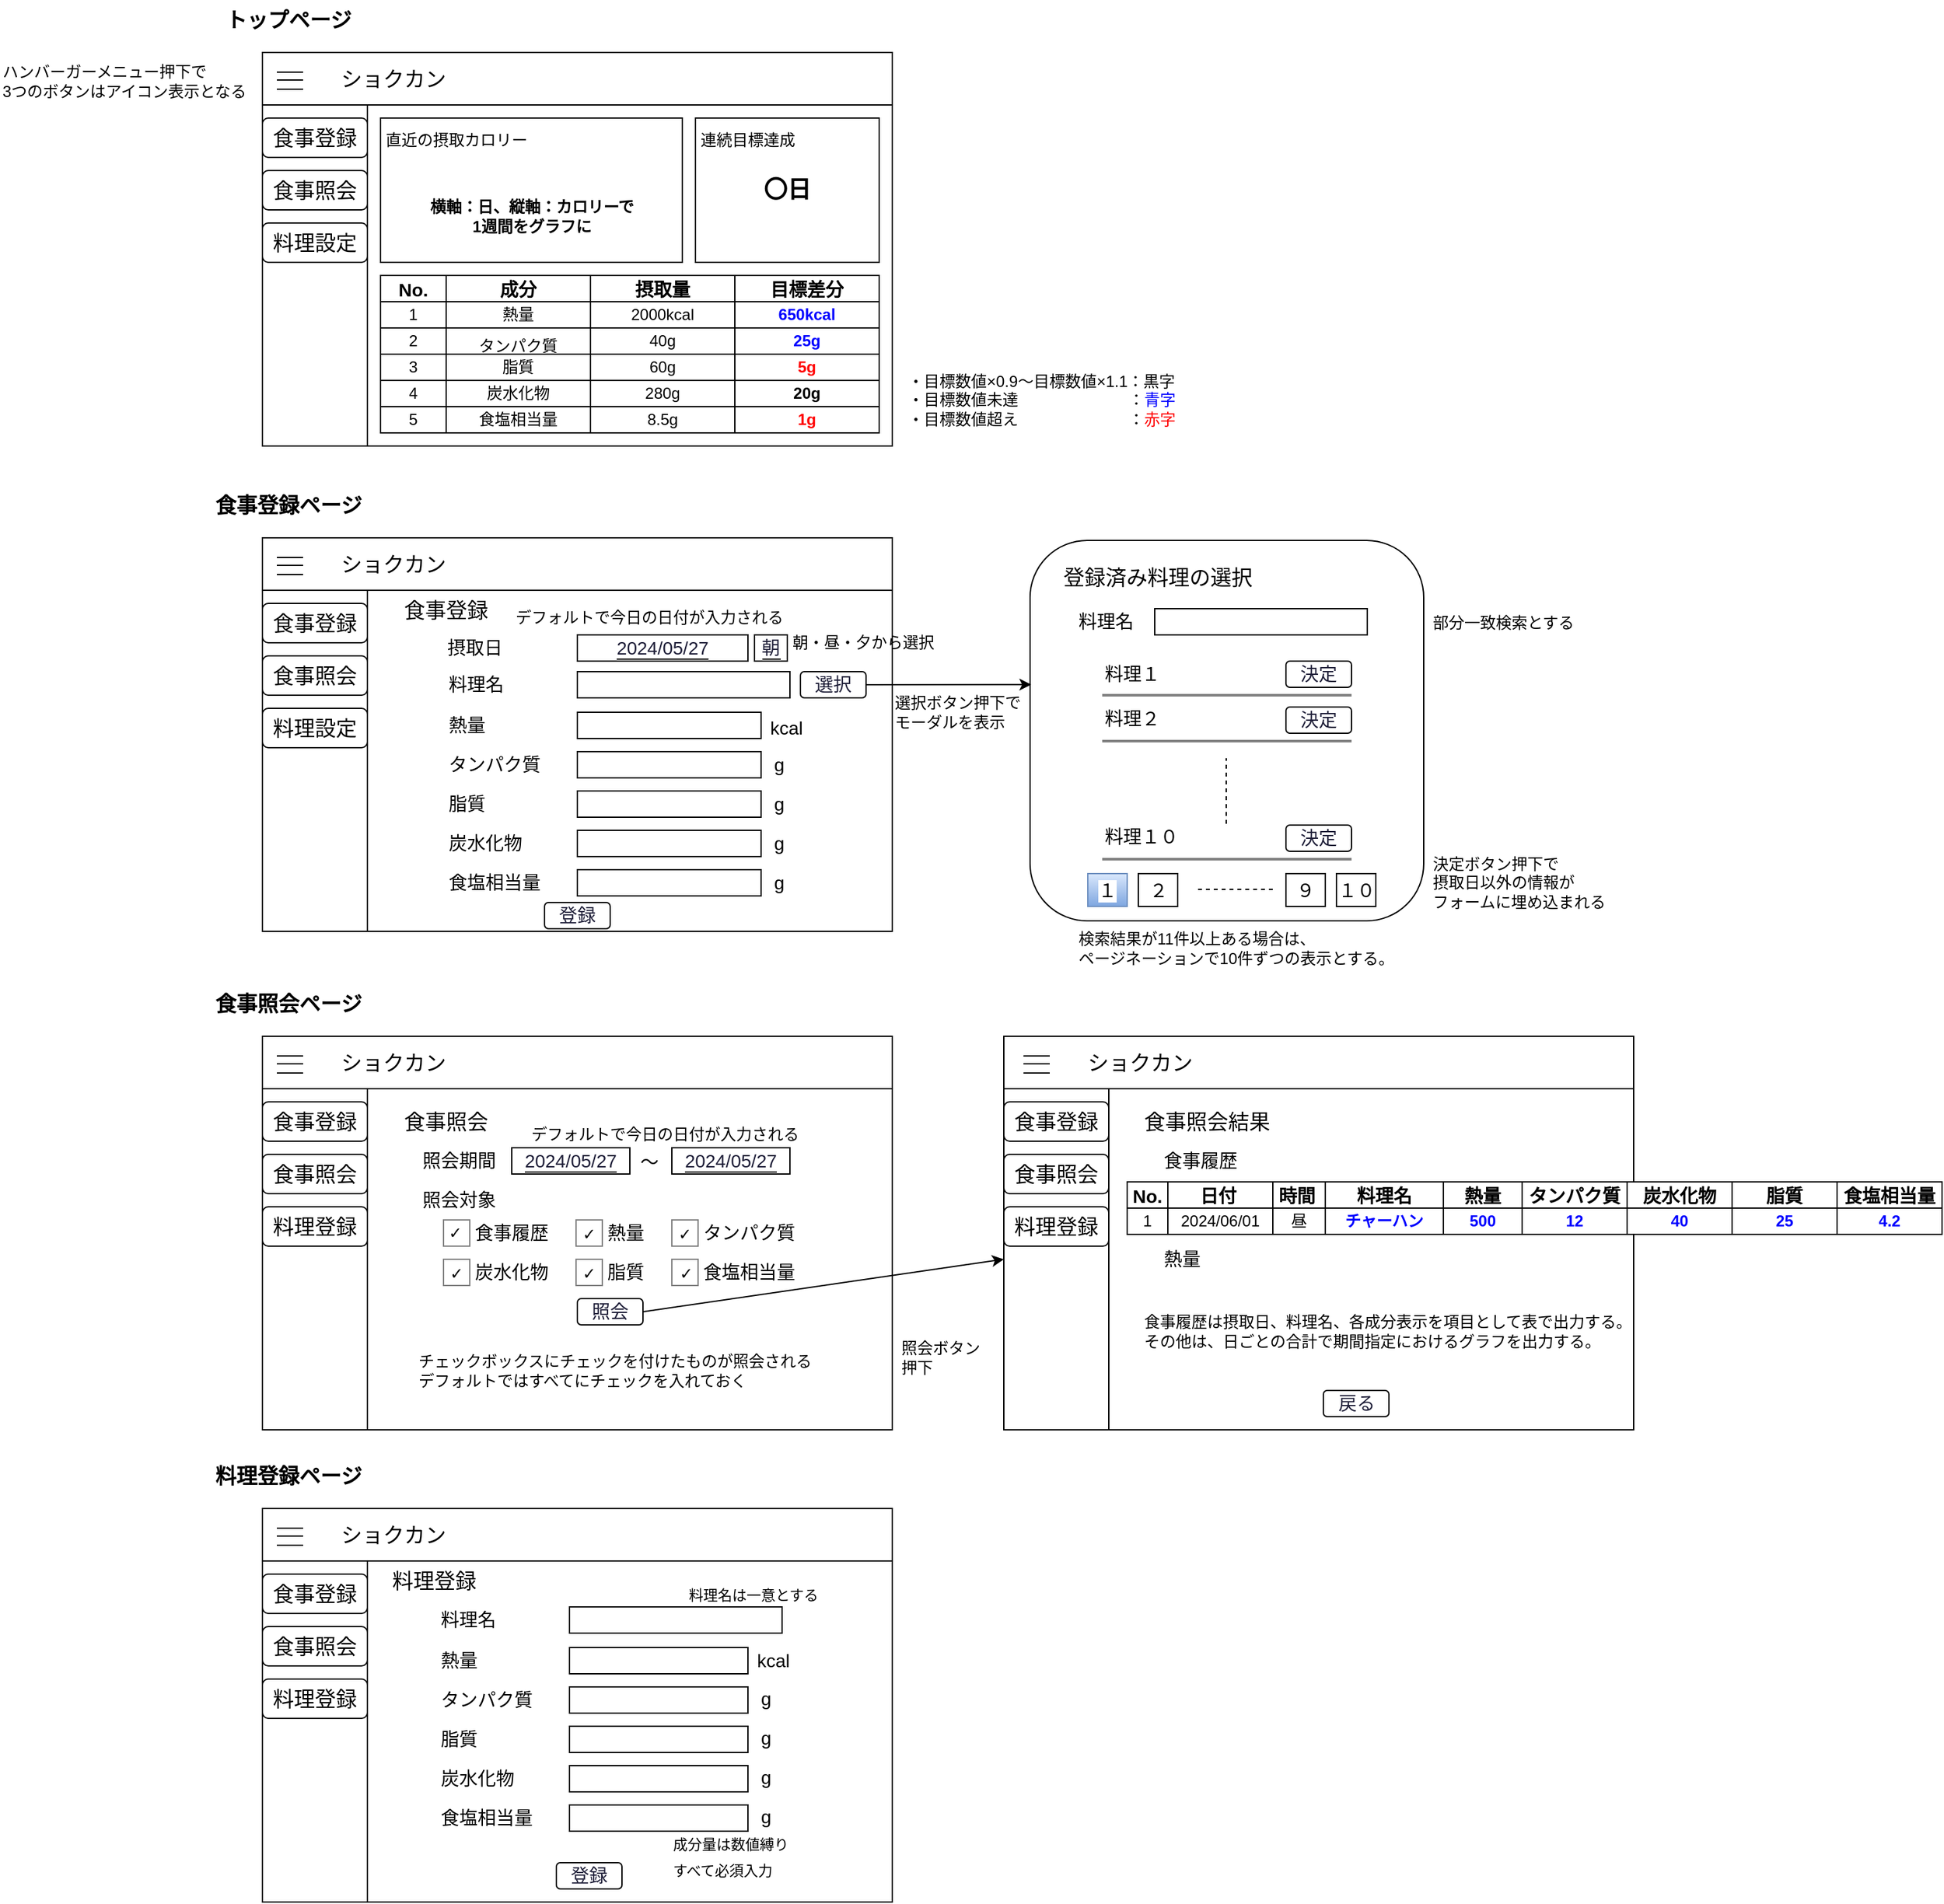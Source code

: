 <mxfile>
    <diagram id="j_3ZSxKP5diQxHW2TGSz" name="Page-1">
        <mxGraphModel dx="2450" dy="798" grid="1" gridSize="10" guides="1" tooltips="1" connect="1" arrows="1" fold="1" page="1" pageScale="1" pageWidth="850" pageHeight="1100" math="0" shadow="0">
            <root>
                <mxCell id="0"/>
                <mxCell id="1" parent="0"/>
                <mxCell id="256" value="" style="rounded=0;whiteSpace=wrap;html=1;fontSize=16;" vertex="1" parent="1">
                    <mxGeometry x="625" y="850" width="80" height="260" as="geometry"/>
                </mxCell>
                <mxCell id="255" value="" style="rounded=0;whiteSpace=wrap;html=1;" vertex="1" parent="1">
                    <mxGeometry x="625" y="810" width="480" height="300" as="geometry"/>
                </mxCell>
                <mxCell id="102" value="" style="rounded=0;whiteSpace=wrap;html=1;" parent="1" vertex="1">
                    <mxGeometry x="60" y="430" width="480" height="300" as="geometry"/>
                </mxCell>
                <mxCell id="2" value="" style="rounded=0;whiteSpace=wrap;html=1;" parent="1" vertex="1">
                    <mxGeometry x="60" y="60" width="480" height="300" as="geometry"/>
                </mxCell>
                <mxCell id="3" value="トップページ" style="text;html=1;strokeColor=none;fillColor=none;align=center;verticalAlign=middle;whiteSpace=wrap;rounded=0;fontStyle=1;fontSize=16;" parent="1" vertex="1">
                    <mxGeometry x="20" y="20" width="120" height="30" as="geometry"/>
                </mxCell>
                <mxCell id="4" value="" style="rounded=0;whiteSpace=wrap;html=1;fontSize=16;" parent="1" vertex="1">
                    <mxGeometry x="60" y="60" width="480" height="40" as="geometry"/>
                </mxCell>
                <mxCell id="5" value="ショクカン" style="text;html=1;strokeColor=none;fillColor=none;align=center;verticalAlign=middle;whiteSpace=wrap;rounded=0;fontStyle=0;fontSize=16;" parent="1" vertex="1">
                    <mxGeometry x="100" y="65" width="120" height="30" as="geometry"/>
                </mxCell>
                <mxCell id="12" value="" style="group" parent="1" vertex="1" connectable="0">
                    <mxGeometry x="71" y="75" width="20" height="13" as="geometry"/>
                </mxCell>
                <mxCell id="6" value="" style="endArrow=none;html=1;fontSize=16;" parent="12" edge="1">
                    <mxGeometry width="50" height="50" relative="1" as="geometry">
                        <mxPoint x="20" as="sourcePoint"/>
                        <mxPoint as="targetPoint"/>
                    </mxGeometry>
                </mxCell>
                <mxCell id="10" value="" style="endArrow=none;html=1;fontSize=16;" parent="12" edge="1">
                    <mxGeometry width="50" height="50" relative="1" as="geometry">
                        <mxPoint x="20" y="6" as="sourcePoint"/>
                        <mxPoint y="6" as="targetPoint"/>
                    </mxGeometry>
                </mxCell>
                <mxCell id="11" value="" style="endArrow=none;html=1;fontSize=16;" parent="12" edge="1">
                    <mxGeometry width="50" height="50" relative="1" as="geometry">
                        <mxPoint x="20" y="13" as="sourcePoint"/>
                        <mxPoint y="13" as="targetPoint"/>
                    </mxGeometry>
                </mxCell>
                <mxCell id="13" value="" style="rounded=0;whiteSpace=wrap;html=1;fontSize=16;" parent="1" vertex="1">
                    <mxGeometry x="60" y="100" width="80" height="260" as="geometry"/>
                </mxCell>
                <mxCell id="15" value="食事登録" style="rounded=1;whiteSpace=wrap;html=1;fontSize=16;" parent="1" vertex="1">
                    <mxGeometry x="60" y="110" width="80" height="30" as="geometry"/>
                </mxCell>
                <mxCell id="16" value="食事照会" style="rounded=1;whiteSpace=wrap;html=1;fontSize=16;" parent="1" vertex="1">
                    <mxGeometry x="60" y="150" width="80" height="30" as="geometry"/>
                </mxCell>
                <mxCell id="17" value="料理設定" style="rounded=1;whiteSpace=wrap;html=1;fontSize=16;" parent="1" vertex="1">
                    <mxGeometry x="60" y="190" width="80" height="30" as="geometry"/>
                </mxCell>
                <mxCell id="18" value="" style="rounded=0;whiteSpace=wrap;html=1;fontSize=16;" parent="1" vertex="1">
                    <mxGeometry x="150" y="110" width="230" height="110" as="geometry"/>
                </mxCell>
                <mxCell id="20" value="" style="shape=table;html=1;whiteSpace=wrap;startSize=0;container=1;collapsible=0;childLayout=tableLayout;fontSize=16;" parent="1" vertex="1">
                    <mxGeometry x="150" y="230" width="380" height="120" as="geometry"/>
                </mxCell>
                <mxCell id="21" value="" style="shape=tableRow;horizontal=0;startSize=0;swimlaneHead=0;swimlaneBody=0;top=0;left=0;bottom=0;right=0;collapsible=0;dropTarget=0;fillColor=none;points=[[0,0.5],[1,0.5]];portConstraint=eastwest;fontSize=16;fontStyle=1" parent="20" vertex="1">
                    <mxGeometry width="380" height="20" as="geometry"/>
                </mxCell>
                <mxCell id="22" value="&lt;span style=&quot;font-size: 14px;&quot;&gt;No.&lt;/span&gt;" style="shape=partialRectangle;html=1;whiteSpace=wrap;connectable=0;fillColor=none;top=0;left=0;bottom=0;right=0;overflow=hidden;fontSize=14;fontStyle=1" parent="21" vertex="1">
                    <mxGeometry width="50" height="20" as="geometry">
                        <mxRectangle width="50" height="20" as="alternateBounds"/>
                    </mxGeometry>
                </mxCell>
                <mxCell id="23" value="成分" style="shape=partialRectangle;html=1;whiteSpace=wrap;connectable=0;fillColor=none;top=0;left=0;bottom=0;right=0;overflow=hidden;fontSize=14;fontStyle=1" parent="21" vertex="1">
                    <mxGeometry x="50" width="110" height="20" as="geometry">
                        <mxRectangle width="110" height="20" as="alternateBounds"/>
                    </mxGeometry>
                </mxCell>
                <mxCell id="24" value="摂取量" style="shape=partialRectangle;html=1;whiteSpace=wrap;connectable=0;fillColor=none;top=0;left=0;bottom=0;right=0;overflow=hidden;fontSize=14;fontStyle=1" parent="21" vertex="1">
                    <mxGeometry x="160" width="110" height="20" as="geometry">
                        <mxRectangle width="110" height="20" as="alternateBounds"/>
                    </mxGeometry>
                </mxCell>
                <mxCell id="33" value="目標差分" style="shape=partialRectangle;html=1;whiteSpace=wrap;connectable=0;fillColor=none;top=0;left=0;bottom=0;right=0;overflow=hidden;fontSize=14;fontStyle=1" parent="21" vertex="1">
                    <mxGeometry x="270" width="110" height="20" as="geometry">
                        <mxRectangle width="110" height="20" as="alternateBounds"/>
                    </mxGeometry>
                </mxCell>
                <mxCell id="25" value="" style="shape=tableRow;horizontal=0;startSize=0;swimlaneHead=0;swimlaneBody=0;top=0;left=0;bottom=0;right=0;collapsible=0;dropTarget=0;fillColor=none;points=[[0,0.5],[1,0.5]];portConstraint=eastwest;fontSize=16;" parent="20" vertex="1">
                    <mxGeometry y="20" width="380" height="20" as="geometry"/>
                </mxCell>
                <mxCell id="26" value="1" style="shape=partialRectangle;html=1;whiteSpace=wrap;connectable=0;fillColor=none;top=0;left=0;bottom=0;right=0;overflow=hidden;fontSize=12;" parent="25" vertex="1">
                    <mxGeometry width="50" height="20" as="geometry">
                        <mxRectangle width="50" height="20" as="alternateBounds"/>
                    </mxGeometry>
                </mxCell>
                <mxCell id="27" value="熱量" style="shape=partialRectangle;html=1;whiteSpace=wrap;connectable=0;fillColor=none;top=0;left=0;bottom=0;right=0;overflow=hidden;fontSize=12;" parent="25" vertex="1">
                    <mxGeometry x="50" width="110" height="20" as="geometry">
                        <mxRectangle width="110" height="20" as="alternateBounds"/>
                    </mxGeometry>
                </mxCell>
                <mxCell id="28" value="2000kcal" style="shape=partialRectangle;html=1;whiteSpace=wrap;connectable=0;fillColor=none;top=0;left=0;bottom=0;right=0;overflow=hidden;fontSize=12;" parent="25" vertex="1">
                    <mxGeometry x="160" width="110" height="20" as="geometry">
                        <mxRectangle width="110" height="20" as="alternateBounds"/>
                    </mxGeometry>
                </mxCell>
                <mxCell id="34" value="650kcal" style="shape=partialRectangle;html=1;whiteSpace=wrap;connectable=0;fillColor=none;top=0;left=0;bottom=0;right=0;overflow=hidden;fontSize=12;fontColor=#0000FF;fontStyle=1" parent="25" vertex="1">
                    <mxGeometry x="270" width="110" height="20" as="geometry">
                        <mxRectangle width="110" height="20" as="alternateBounds"/>
                    </mxGeometry>
                </mxCell>
                <mxCell id="29" value="" style="shape=tableRow;horizontal=0;startSize=0;swimlaneHead=0;swimlaneBody=0;top=0;left=0;bottom=0;right=0;collapsible=0;dropTarget=0;fillColor=none;points=[[0,0.5],[1,0.5]];portConstraint=eastwest;fontSize=16;" parent="20" vertex="1">
                    <mxGeometry y="40" width="380" height="20" as="geometry"/>
                </mxCell>
                <mxCell id="30" value="2" style="shape=partialRectangle;html=1;whiteSpace=wrap;connectable=0;fillColor=none;top=0;left=0;bottom=0;right=0;overflow=hidden;fontSize=12;" parent="29" vertex="1">
                    <mxGeometry width="50" height="20" as="geometry">
                        <mxRectangle width="50" height="20" as="alternateBounds"/>
                    </mxGeometry>
                </mxCell>
                <mxCell id="31" value="&lt;font style=&quot;font-size: 12px;&quot;&gt;タンパク質&lt;/font&gt;" style="shape=partialRectangle;html=1;whiteSpace=wrap;connectable=0;fillColor=none;top=0;left=0;bottom=0;right=0;overflow=hidden;fontSize=16;" parent="29" vertex="1">
                    <mxGeometry x="50" width="110" height="20" as="geometry">
                        <mxRectangle width="110" height="20" as="alternateBounds"/>
                    </mxGeometry>
                </mxCell>
                <mxCell id="32" value="40g" style="shape=partialRectangle;html=1;whiteSpace=wrap;connectable=0;fillColor=none;top=0;left=0;bottom=0;right=0;overflow=hidden;pointerEvents=1;fontSize=12;" parent="29" vertex="1">
                    <mxGeometry x="160" width="110" height="20" as="geometry">
                        <mxRectangle width="110" height="20" as="alternateBounds"/>
                    </mxGeometry>
                </mxCell>
                <mxCell id="35" value="25g" style="shape=partialRectangle;html=1;whiteSpace=wrap;connectable=0;fillColor=none;top=0;left=0;bottom=0;right=0;overflow=hidden;pointerEvents=1;fontSize=12;fontColor=#0000FF;fontStyle=1" parent="29" vertex="1">
                    <mxGeometry x="270" width="110" height="20" as="geometry">
                        <mxRectangle width="110" height="20" as="alternateBounds"/>
                    </mxGeometry>
                </mxCell>
                <mxCell id="46" style="shape=tableRow;horizontal=0;startSize=0;swimlaneHead=0;swimlaneBody=0;top=0;left=0;bottom=0;right=0;collapsible=0;dropTarget=0;fillColor=none;points=[[0,0.5],[1,0.5]];portConstraint=eastwest;fontSize=16;" parent="20" vertex="1">
                    <mxGeometry y="60" width="380" height="20" as="geometry"/>
                </mxCell>
                <mxCell id="47" value="3" style="shape=partialRectangle;html=1;whiteSpace=wrap;connectable=0;fillColor=none;top=0;left=0;bottom=0;right=0;overflow=hidden;fontSize=12;" parent="46" vertex="1">
                    <mxGeometry width="50" height="20" as="geometry">
                        <mxRectangle width="50" height="20" as="alternateBounds"/>
                    </mxGeometry>
                </mxCell>
                <mxCell id="48" value="脂質" style="shape=partialRectangle;html=1;whiteSpace=wrap;connectable=0;fillColor=none;top=0;left=0;bottom=0;right=0;overflow=hidden;fontSize=12;" parent="46" vertex="1">
                    <mxGeometry x="50" width="110" height="20" as="geometry">
                        <mxRectangle width="110" height="20" as="alternateBounds"/>
                    </mxGeometry>
                </mxCell>
                <mxCell id="49" value="60g" style="shape=partialRectangle;html=1;whiteSpace=wrap;connectable=0;fillColor=none;top=0;left=0;bottom=0;right=0;overflow=hidden;pointerEvents=1;fontSize=12;" parent="46" vertex="1">
                    <mxGeometry x="160" width="110" height="20" as="geometry">
                        <mxRectangle width="110" height="20" as="alternateBounds"/>
                    </mxGeometry>
                </mxCell>
                <mxCell id="50" value="5g" style="shape=partialRectangle;html=1;whiteSpace=wrap;connectable=0;fillColor=none;top=0;left=0;bottom=0;right=0;overflow=hidden;pointerEvents=1;fontSize=12;fontStyle=1;fontColor=#FF0000;" parent="46" vertex="1">
                    <mxGeometry x="270" width="110" height="20" as="geometry">
                        <mxRectangle width="110" height="20" as="alternateBounds"/>
                    </mxGeometry>
                </mxCell>
                <mxCell id="41" style="shape=tableRow;horizontal=0;startSize=0;swimlaneHead=0;swimlaneBody=0;top=0;left=0;bottom=0;right=0;collapsible=0;dropTarget=0;fillColor=none;points=[[0,0.5],[1,0.5]];portConstraint=eastwest;fontSize=16;" parent="20" vertex="1">
                    <mxGeometry y="80" width="380" height="20" as="geometry"/>
                </mxCell>
                <mxCell id="42" value="4" style="shape=partialRectangle;html=1;whiteSpace=wrap;connectable=0;fillColor=none;top=0;left=0;bottom=0;right=0;overflow=hidden;fontSize=12;" parent="41" vertex="1">
                    <mxGeometry width="50" height="20" as="geometry">
                        <mxRectangle width="50" height="20" as="alternateBounds"/>
                    </mxGeometry>
                </mxCell>
                <mxCell id="43" value="炭水化物" style="shape=partialRectangle;html=1;whiteSpace=wrap;connectable=0;fillColor=none;top=0;left=0;bottom=0;right=0;overflow=hidden;fontSize=12;" parent="41" vertex="1">
                    <mxGeometry x="50" width="110" height="20" as="geometry">
                        <mxRectangle width="110" height="20" as="alternateBounds"/>
                    </mxGeometry>
                </mxCell>
                <mxCell id="44" value="280g" style="shape=partialRectangle;html=1;whiteSpace=wrap;connectable=0;fillColor=none;top=0;left=0;bottom=0;right=0;overflow=hidden;pointerEvents=1;fontSize=12;" parent="41" vertex="1">
                    <mxGeometry x="160" width="110" height="20" as="geometry">
                        <mxRectangle width="110" height="20" as="alternateBounds"/>
                    </mxGeometry>
                </mxCell>
                <mxCell id="45" value="20g" style="shape=partialRectangle;html=1;whiteSpace=wrap;connectable=0;fillColor=none;top=0;left=0;bottom=0;right=0;overflow=hidden;pointerEvents=1;fontSize=12;fontStyle=1" parent="41" vertex="1">
                    <mxGeometry x="270" width="110" height="20" as="geometry">
                        <mxRectangle width="110" height="20" as="alternateBounds"/>
                    </mxGeometry>
                </mxCell>
                <mxCell id="36" style="shape=tableRow;horizontal=0;startSize=0;swimlaneHead=0;swimlaneBody=0;top=0;left=0;bottom=0;right=0;collapsible=0;dropTarget=0;fillColor=none;points=[[0,0.5],[1,0.5]];portConstraint=eastwest;fontSize=16;" parent="20" vertex="1">
                    <mxGeometry y="100" width="380" height="20" as="geometry"/>
                </mxCell>
                <mxCell id="37" value="5" style="shape=partialRectangle;html=1;whiteSpace=wrap;connectable=0;fillColor=none;top=0;left=0;bottom=0;right=0;overflow=hidden;fontSize=12;" parent="36" vertex="1">
                    <mxGeometry width="50" height="20" as="geometry">
                        <mxRectangle width="50" height="20" as="alternateBounds"/>
                    </mxGeometry>
                </mxCell>
                <mxCell id="38" value="食塩相当量" style="shape=partialRectangle;html=1;whiteSpace=wrap;connectable=0;fillColor=none;top=0;left=0;bottom=0;right=0;overflow=hidden;fontSize=12;" parent="36" vertex="1">
                    <mxGeometry x="50" width="110" height="20" as="geometry">
                        <mxRectangle width="110" height="20" as="alternateBounds"/>
                    </mxGeometry>
                </mxCell>
                <mxCell id="39" value="8.5g" style="shape=partialRectangle;html=1;whiteSpace=wrap;connectable=0;fillColor=none;top=0;left=0;bottom=0;right=0;overflow=hidden;pointerEvents=1;fontSize=12;" parent="36" vertex="1">
                    <mxGeometry x="160" width="110" height="20" as="geometry">
                        <mxRectangle width="110" height="20" as="alternateBounds"/>
                    </mxGeometry>
                </mxCell>
                <mxCell id="40" value="1g" style="shape=partialRectangle;html=1;whiteSpace=wrap;connectable=0;fillColor=none;top=0;left=0;bottom=0;right=0;overflow=hidden;pointerEvents=1;fontSize=12;fontStyle=1;fontColor=#FF0000;" parent="36" vertex="1">
                    <mxGeometry x="270" width="110" height="20" as="geometry">
                        <mxRectangle width="110" height="20" as="alternateBounds"/>
                    </mxGeometry>
                </mxCell>
                <mxCell id="81" value="直近の摂取カロリー" style="text;html=1;strokeColor=none;fillColor=none;align=center;verticalAlign=middle;whiteSpace=wrap;rounded=0;fontSize=12;" parent="1" vertex="1">
                    <mxGeometry x="153" y="112" width="110" height="30" as="geometry"/>
                </mxCell>
                <mxCell id="82" value="横軸：日、縦軸：カロリーで&lt;br&gt;1週間をグラフに" style="text;html=1;strokeColor=none;fillColor=none;align=center;verticalAlign=middle;whiteSpace=wrap;rounded=0;fontSize=12;fontStyle=1" parent="1" vertex="1">
                    <mxGeometry x="177.5" y="170" width="175" height="30" as="geometry"/>
                </mxCell>
                <mxCell id="83" value="" style="rounded=0;whiteSpace=wrap;html=1;fontSize=16;" parent="1" vertex="1">
                    <mxGeometry x="390" y="110" width="140" height="110" as="geometry"/>
                </mxCell>
                <mxCell id="84" value="連続目標達成" style="text;html=1;strokeColor=none;fillColor=none;align=center;verticalAlign=middle;whiteSpace=wrap;rounded=0;fontSize=12;" parent="1" vertex="1">
                    <mxGeometry x="390" y="112" width="80" height="30" as="geometry"/>
                </mxCell>
                <mxCell id="86" value="&lt;font style=&quot;font-size: 18px;&quot;&gt;〇日&lt;/font&gt;" style="text;html=1;strokeColor=none;fillColor=none;align=center;verticalAlign=middle;whiteSpace=wrap;rounded=0;fontSize=12;fontStyle=1" parent="1" vertex="1">
                    <mxGeometry x="435" y="150" width="50" height="30" as="geometry"/>
                </mxCell>
                <mxCell id="89" value="・目標数値×0.9～目標数値×1.1：黒字&lt;br&gt;・目標数値未達　　　　　　　：&lt;font color=&quot;#0000ff&quot;&gt;青字&lt;/font&gt;&lt;br&gt;・目標数値超え　　　　　　　：&lt;font color=&quot;#ff0000&quot;&gt;赤字&lt;/font&gt;" style="text;html=1;strokeColor=none;fillColor=none;align=left;verticalAlign=middle;whiteSpace=wrap;rounded=0;fontSize=12;fontColor=#000000;" parent="1" vertex="1">
                    <mxGeometry x="550" y="300" width="220" height="50" as="geometry"/>
                </mxCell>
                <mxCell id="90" value="ハンバーガーメニュー押下で&lt;br&gt;3つのボタンはアイコン表示となる" style="text;html=1;strokeColor=none;fillColor=none;align=left;verticalAlign=middle;whiteSpace=wrap;rounded=0;fontSize=12;fontColor=#000000;" parent="1" vertex="1">
                    <mxGeometry x="-140" y="56.5" width="190" height="50" as="geometry"/>
                </mxCell>
                <mxCell id="91" value="食事登録ページ" style="text;html=1;strokeColor=none;fillColor=none;align=center;verticalAlign=middle;whiteSpace=wrap;rounded=0;fontStyle=1;fontSize=16;" parent="1" vertex="1">
                    <mxGeometry x="20" y="390" width="120" height="30" as="geometry"/>
                </mxCell>
                <mxCell id="92" value="" style="rounded=0;whiteSpace=wrap;html=1;fontSize=16;" parent="1" vertex="1">
                    <mxGeometry x="60" y="430" width="480" height="40" as="geometry"/>
                </mxCell>
                <mxCell id="93" value="ショクカン" style="text;html=1;strokeColor=none;fillColor=none;align=center;verticalAlign=middle;whiteSpace=wrap;rounded=0;fontStyle=0;fontSize=16;" parent="1" vertex="1">
                    <mxGeometry x="100" y="435" width="120" height="30" as="geometry"/>
                </mxCell>
                <mxCell id="94" value="" style="group" parent="1" vertex="1" connectable="0">
                    <mxGeometry x="71" y="445" width="20" height="13" as="geometry"/>
                </mxCell>
                <mxCell id="95" value="" style="endArrow=none;html=1;fontSize=16;" parent="94" edge="1">
                    <mxGeometry width="50" height="50" relative="1" as="geometry">
                        <mxPoint x="20" as="sourcePoint"/>
                        <mxPoint as="targetPoint"/>
                    </mxGeometry>
                </mxCell>
                <mxCell id="96" value="" style="endArrow=none;html=1;fontSize=16;" parent="94" edge="1">
                    <mxGeometry width="50" height="50" relative="1" as="geometry">
                        <mxPoint x="20" y="6" as="sourcePoint"/>
                        <mxPoint y="6" as="targetPoint"/>
                    </mxGeometry>
                </mxCell>
                <mxCell id="97" value="" style="endArrow=none;html=1;fontSize=16;" parent="94" edge="1">
                    <mxGeometry width="50" height="50" relative="1" as="geometry">
                        <mxPoint x="20" y="13" as="sourcePoint"/>
                        <mxPoint y="13" as="targetPoint"/>
                    </mxGeometry>
                </mxCell>
                <mxCell id="98" value="" style="rounded=0;whiteSpace=wrap;html=1;fontSize=16;" parent="1" vertex="1">
                    <mxGeometry x="60" y="470" width="80" height="260" as="geometry"/>
                </mxCell>
                <mxCell id="99" value="食事登録" style="rounded=1;whiteSpace=wrap;html=1;fontSize=16;" parent="1" vertex="1">
                    <mxGeometry x="60" y="480" width="80" height="30" as="geometry"/>
                </mxCell>
                <mxCell id="100" value="食事照会" style="rounded=1;whiteSpace=wrap;html=1;fontSize=16;" parent="1" vertex="1">
                    <mxGeometry x="60" y="520" width="80" height="30" as="geometry"/>
                </mxCell>
                <mxCell id="101" value="料理設定" style="rounded=1;whiteSpace=wrap;html=1;fontSize=16;" parent="1" vertex="1">
                    <mxGeometry x="60" y="560" width="80" height="30" as="geometry"/>
                </mxCell>
                <mxCell id="103" value="" style="rounded=0;whiteSpace=wrap;html=1;" parent="1" vertex="1">
                    <mxGeometry x="60" y="810" width="480" height="300" as="geometry"/>
                </mxCell>
                <mxCell id="104" value="" style="rounded=0;whiteSpace=wrap;html=1;fontSize=16;" parent="1" vertex="1">
                    <mxGeometry x="60" y="810" width="480" height="40" as="geometry"/>
                </mxCell>
                <mxCell id="105" value="ショクカン" style="text;html=1;strokeColor=none;fillColor=none;align=center;verticalAlign=middle;whiteSpace=wrap;rounded=0;fontStyle=0;fontSize=16;" parent="1" vertex="1">
                    <mxGeometry x="100" y="815" width="120" height="30" as="geometry"/>
                </mxCell>
                <mxCell id="106" value="" style="group" parent="1" vertex="1" connectable="0">
                    <mxGeometry x="71" y="825" width="20" height="13" as="geometry"/>
                </mxCell>
                <mxCell id="107" value="" style="endArrow=none;html=1;fontSize=16;" parent="106" edge="1">
                    <mxGeometry width="50" height="50" relative="1" as="geometry">
                        <mxPoint x="20" as="sourcePoint"/>
                        <mxPoint as="targetPoint"/>
                    </mxGeometry>
                </mxCell>
                <mxCell id="108" value="" style="endArrow=none;html=1;fontSize=16;" parent="106" edge="1">
                    <mxGeometry width="50" height="50" relative="1" as="geometry">
                        <mxPoint x="20" y="6" as="sourcePoint"/>
                        <mxPoint y="6" as="targetPoint"/>
                    </mxGeometry>
                </mxCell>
                <mxCell id="109" value="" style="endArrow=none;html=1;fontSize=16;" parent="106" edge="1">
                    <mxGeometry width="50" height="50" relative="1" as="geometry">
                        <mxPoint x="20" y="13" as="sourcePoint"/>
                        <mxPoint y="13" as="targetPoint"/>
                    </mxGeometry>
                </mxCell>
                <mxCell id="110" value="" style="rounded=0;whiteSpace=wrap;html=1;fontSize=16;" parent="1" vertex="1">
                    <mxGeometry x="60" y="850" width="80" height="260" as="geometry"/>
                </mxCell>
                <mxCell id="111" value="食事登録" style="rounded=1;whiteSpace=wrap;html=1;fontSize=16;" parent="1" vertex="1">
                    <mxGeometry x="60" y="860" width="80" height="30" as="geometry"/>
                </mxCell>
                <mxCell id="112" value="食事照会" style="rounded=1;whiteSpace=wrap;html=1;fontSize=16;" parent="1" vertex="1">
                    <mxGeometry x="60" y="900" width="80" height="30" as="geometry"/>
                </mxCell>
                <mxCell id="113" value="料理登録" style="rounded=1;whiteSpace=wrap;html=1;fontSize=16;" parent="1" vertex="1">
                    <mxGeometry x="60" y="940" width="80" height="30" as="geometry"/>
                </mxCell>
                <mxCell id="114" value="食事照会ページ" style="text;html=1;strokeColor=none;fillColor=none;align=center;verticalAlign=middle;whiteSpace=wrap;rounded=0;fontStyle=1;fontSize=16;" parent="1" vertex="1">
                    <mxGeometry x="20" y="770" width="120" height="30" as="geometry"/>
                </mxCell>
                <mxCell id="116" value="食事登録" style="text;html=1;strokeColor=none;fillColor=none;align=center;verticalAlign=middle;whiteSpace=wrap;rounded=0;fontStyle=0;fontSize=16;" parent="1" vertex="1">
                    <mxGeometry x="140" y="470" width="120" height="30" as="geometry"/>
                </mxCell>
                <mxCell id="117" value="料理名" style="text;html=1;strokeColor=none;fillColor=none;align=left;verticalAlign=middle;whiteSpace=wrap;rounded=0;fontStyle=0;fontSize=14;" parent="1" vertex="1">
                    <mxGeometry x="200" y="527" width="100" height="30" as="geometry"/>
                </mxCell>
                <mxCell id="125" value="" style="rounded=0;whiteSpace=wrap;html=1;labelBackgroundColor=#000000;fontSize=14;fontColor=#1e1e38;" parent="1" vertex="1">
                    <mxGeometry x="300" y="532" width="162" height="20" as="geometry"/>
                </mxCell>
                <mxCell id="126" value="選択" style="rounded=1;whiteSpace=wrap;html=1;labelBackgroundColor=none;fontSize=14;fontColor=#1e1e38;" parent="1" vertex="1">
                    <mxGeometry x="470" y="532" width="50" height="20" as="geometry"/>
                </mxCell>
                <mxCell id="127" value="熱量" style="text;html=1;strokeColor=none;fillColor=none;align=left;verticalAlign=middle;whiteSpace=wrap;rounded=0;fontStyle=0;fontSize=14;" parent="1" vertex="1">
                    <mxGeometry x="200" y="558" width="100" height="30" as="geometry"/>
                </mxCell>
                <mxCell id="128" value="タンパク質" style="text;html=1;strokeColor=none;fillColor=none;align=left;verticalAlign=middle;whiteSpace=wrap;rounded=0;fontStyle=0;fontSize=14;" parent="1" vertex="1">
                    <mxGeometry x="200" y="588" width="100" height="30" as="geometry"/>
                </mxCell>
                <mxCell id="129" value="脂質" style="text;html=1;strokeColor=none;fillColor=none;align=left;verticalAlign=middle;whiteSpace=wrap;rounded=0;fontStyle=0;fontSize=14;" parent="1" vertex="1">
                    <mxGeometry x="200" y="618" width="100" height="30" as="geometry"/>
                </mxCell>
                <mxCell id="130" value="炭水化物" style="text;html=1;strokeColor=none;fillColor=none;align=left;verticalAlign=middle;whiteSpace=wrap;rounded=0;fontStyle=0;fontSize=14;" parent="1" vertex="1">
                    <mxGeometry x="200" y="648" width="100" height="30" as="geometry"/>
                </mxCell>
                <mxCell id="131" value="食塩相当量" style="text;html=1;strokeColor=none;fillColor=none;align=left;verticalAlign=middle;whiteSpace=wrap;rounded=0;fontStyle=0;fontSize=14;" parent="1" vertex="1">
                    <mxGeometry x="200" y="678" width="100" height="30" as="geometry"/>
                </mxCell>
                <mxCell id="132" value="" style="rounded=0;whiteSpace=wrap;html=1;labelBackgroundColor=#000000;fontSize=14;fontColor=#1e1e38;" parent="1" vertex="1">
                    <mxGeometry x="300" y="563" width="140" height="20" as="geometry"/>
                </mxCell>
                <mxCell id="133" value="" style="rounded=0;whiteSpace=wrap;html=1;labelBackgroundColor=#000000;fontSize=14;fontColor=#1e1e38;" parent="1" vertex="1">
                    <mxGeometry x="300" y="623" width="140" height="20" as="geometry"/>
                </mxCell>
                <mxCell id="134" value="" style="rounded=0;whiteSpace=wrap;html=1;labelBackgroundColor=#000000;fontSize=14;fontColor=#1e1e38;" parent="1" vertex="1">
                    <mxGeometry x="300" y="593" width="140" height="20" as="geometry"/>
                </mxCell>
                <mxCell id="135" value="" style="rounded=0;whiteSpace=wrap;html=1;labelBackgroundColor=#000000;fontSize=14;fontColor=#1e1e38;" parent="1" vertex="1">
                    <mxGeometry x="300" y="653" width="140" height="20" as="geometry"/>
                </mxCell>
                <mxCell id="136" value="" style="rounded=0;whiteSpace=wrap;html=1;labelBackgroundColor=#000000;fontSize=14;fontColor=#1e1e38;" parent="1" vertex="1">
                    <mxGeometry x="300" y="683" width="140" height="20" as="geometry"/>
                </mxCell>
                <mxCell id="137" value="摂取日" style="text;html=1;strokeColor=none;fillColor=none;align=left;verticalAlign=middle;whiteSpace=wrap;rounded=0;fontStyle=0;fontSize=14;" parent="1" vertex="1">
                    <mxGeometry x="199" y="499" width="100" height="30" as="geometry"/>
                </mxCell>
                <mxCell id="138" value="&lt;span style=&quot;background-color: rgb(255, 255, 255);&quot;&gt;2024/05/27&lt;/span&gt;" style="rounded=0;whiteSpace=wrap;html=1;labelBackgroundColor=#000000;fontSize=14;fontColor=#1e1e38;" parent="1" vertex="1">
                    <mxGeometry x="300" y="504" width="130" height="20" as="geometry"/>
                </mxCell>
                <mxCell id="139" value="登録" style="rounded=1;whiteSpace=wrap;html=1;labelBackgroundColor=none;fontSize=14;fontColor=#1e1e38;" parent="1" vertex="1">
                    <mxGeometry x="275" y="708" width="50" height="20" as="geometry"/>
                </mxCell>
                <mxCell id="140" value="" style="rounded=1;whiteSpace=wrap;html=1;labelBackgroundColor=none;fontSize=14;fontColor=#1e1e38;" parent="1" vertex="1">
                    <mxGeometry x="645" y="432" width="300" height="290" as="geometry"/>
                </mxCell>
                <mxCell id="141" value="" style="endArrow=classic;html=1;fontSize=14;fontColor=#1e1e38;exitX=1;exitY=0.5;exitDx=0;exitDy=0;entryX=0.003;entryY=0.379;entryDx=0;entryDy=0;entryPerimeter=0;" parent="1" source="126" target="140" edge="1">
                    <mxGeometry width="50" height="50" relative="1" as="geometry">
                        <mxPoint x="510" y="520" as="sourcePoint"/>
                        <mxPoint x="610" y="520" as="targetPoint"/>
                    </mxGeometry>
                </mxCell>
                <mxCell id="144" value="登録済み料理の選択" style="text;html=1;strokeColor=none;fillColor=none;align=center;verticalAlign=middle;whiteSpace=wrap;rounded=0;fontStyle=0;fontSize=16;" parent="1" vertex="1">
                    <mxGeometry x="660" y="445" width="165" height="30" as="geometry"/>
                </mxCell>
                <mxCell id="145" value="選択ボタン押下で&lt;br&gt;モーダルを表示" style="text;html=1;strokeColor=none;fillColor=none;align=left;verticalAlign=middle;whiteSpace=wrap;rounded=0;fontSize=12;fontColor=#000000;" parent="1" vertex="1">
                    <mxGeometry x="540" y="538" width="130" height="50" as="geometry"/>
                </mxCell>
                <mxCell id="146" value="" style="rounded=0;whiteSpace=wrap;html=1;labelBackgroundColor=#000000;fontSize=14;fontColor=#1e1e38;" parent="1" vertex="1">
                    <mxGeometry x="740" y="484" width="162" height="20" as="geometry"/>
                </mxCell>
                <mxCell id="147" value="料理名" style="text;html=1;strokeColor=none;fillColor=none;align=left;verticalAlign=middle;whiteSpace=wrap;rounded=0;fontStyle=0;fontSize=14;" parent="1" vertex="1">
                    <mxGeometry x="680" y="479" width="100" height="30" as="geometry"/>
                </mxCell>
                <mxCell id="148" value="部分一致検索とする" style="text;html=1;strokeColor=none;fillColor=none;align=left;verticalAlign=middle;whiteSpace=wrap;rounded=0;fontSize=12;fontColor=#000000;" parent="1" vertex="1">
                    <mxGeometry x="950" y="470" width="130" height="50" as="geometry"/>
                </mxCell>
                <mxCell id="149" value="" style="line;strokeWidth=2;html=1;labelBackgroundColor=none;fontSize=14;fontColor=#000000;strokeColor=#808080;" parent="1" vertex="1">
                    <mxGeometry x="700" y="545" width="190" height="10" as="geometry"/>
                </mxCell>
                <mxCell id="150" value="" style="line;strokeWidth=2;html=1;labelBackgroundColor=none;fontSize=14;fontColor=#000000;strokeColor=#808080;" parent="1" vertex="1">
                    <mxGeometry x="700" y="580" width="190" height="10" as="geometry"/>
                </mxCell>
                <mxCell id="151" value="&lt;font style=&quot;font-size: 14px;&quot;&gt;料理１&lt;/font&gt;" style="text;html=1;strokeColor=none;fillColor=none;align=left;verticalAlign=middle;whiteSpace=wrap;rounded=0;fontSize=12;fontColor=#000000;" parent="1" vertex="1">
                    <mxGeometry x="700" y="509" width="60" height="50" as="geometry"/>
                </mxCell>
                <mxCell id="152" value="&lt;font style=&quot;font-size: 14px;&quot;&gt;料理２&lt;/font&gt;" style="text;html=1;strokeColor=none;fillColor=none;align=left;verticalAlign=middle;whiteSpace=wrap;rounded=0;fontSize=12;fontColor=#000000;" parent="1" vertex="1">
                    <mxGeometry x="700" y="543" width="60" height="50" as="geometry"/>
                </mxCell>
                <mxCell id="153" value="決定" style="rounded=1;whiteSpace=wrap;html=1;labelBackgroundColor=none;fontSize=14;fontColor=#1e1e38;" parent="1" vertex="1">
                    <mxGeometry x="840" y="524" width="50" height="20" as="geometry"/>
                </mxCell>
                <mxCell id="155" value="決定" style="rounded=1;whiteSpace=wrap;html=1;labelBackgroundColor=none;fontSize=14;fontColor=#1e1e38;" parent="1" vertex="1">
                    <mxGeometry x="840" y="559" width="50" height="20" as="geometry"/>
                </mxCell>
                <mxCell id="156" value="" style="line;strokeWidth=2;html=1;labelBackgroundColor=none;fontSize=14;fontColor=#000000;strokeColor=#808080;" parent="1" vertex="1">
                    <mxGeometry x="700" y="670" width="190" height="10" as="geometry"/>
                </mxCell>
                <mxCell id="157" value="&lt;font style=&quot;font-size: 14px;&quot;&gt;料理１０&lt;/font&gt;" style="text;html=1;strokeColor=none;fillColor=none;align=left;verticalAlign=middle;whiteSpace=wrap;rounded=0;fontSize=12;fontColor=#000000;" parent="1" vertex="1">
                    <mxGeometry x="700" y="633" width="60" height="50" as="geometry"/>
                </mxCell>
                <mxCell id="158" value="決定" style="rounded=1;whiteSpace=wrap;html=1;labelBackgroundColor=none;fontSize=14;fontColor=#1e1e38;" parent="1" vertex="1">
                    <mxGeometry x="840" y="649" width="50" height="20" as="geometry"/>
                </mxCell>
                <mxCell id="160" value="決定ボタン押下で&lt;br&gt;摂取日以外の情報が&lt;br&gt;フォームに埋め込まれる" style="text;html=1;strokeColor=none;fillColor=none;align=left;verticalAlign=middle;whiteSpace=wrap;rounded=0;fontSize=12;fontColor=#000000;" parent="1" vertex="1">
                    <mxGeometry x="950" y="668" width="160" height="50" as="geometry"/>
                </mxCell>
                <mxCell id="161" value="デフォルトで今日の日付が入力される" style="text;html=1;strokeColor=none;fillColor=none;align=left;verticalAlign=middle;whiteSpace=wrap;rounded=0;fontSize=12;fontColor=#000000;" parent="1" vertex="1">
                    <mxGeometry x="251" y="480" width="210" height="21" as="geometry"/>
                </mxCell>
                <mxCell id="162" value="１" style="rounded=0;whiteSpace=wrap;html=1;labelBackgroundColor=#FFFFFF;strokeColor=#6c8ebf;fontSize=14;fillColor=#dae8fc;gradientColor=#7ea6e0;" parent="1" vertex="1">
                    <mxGeometry x="689" y="686" width="30" height="25" as="geometry"/>
                </mxCell>
                <mxCell id="163" value="２" style="rounded=0;whiteSpace=wrap;html=1;labelBackgroundColor=#FFFFFF;fontSize=14;" parent="1" vertex="1">
                    <mxGeometry x="727.5" y="686" width="30" height="25" as="geometry"/>
                </mxCell>
                <mxCell id="164" value="" style="endArrow=none;dashed=1;html=1;fontSize=14;fontColor=none;" parent="1" edge="1">
                    <mxGeometry width="50" height="50" relative="1" as="geometry">
                        <mxPoint x="794.5" y="648" as="sourcePoint"/>
                        <mxPoint x="794.5" y="598" as="targetPoint"/>
                    </mxGeometry>
                </mxCell>
                <mxCell id="165" value="" style="endArrow=none;dashed=1;html=1;fontSize=14;fontColor=none;" parent="1" edge="1">
                    <mxGeometry width="50" height="50" relative="1" as="geometry">
                        <mxPoint x="830" y="698" as="sourcePoint"/>
                        <mxPoint x="770" y="698" as="targetPoint"/>
                    </mxGeometry>
                </mxCell>
                <mxCell id="166" value="９" style="rounded=0;whiteSpace=wrap;html=1;labelBackgroundColor=#FFFFFF;fontSize=14;" parent="1" vertex="1">
                    <mxGeometry x="840" y="686" width="30" height="25" as="geometry"/>
                </mxCell>
                <mxCell id="167" value="１０" style="rounded=0;whiteSpace=wrap;html=1;labelBackgroundColor=#FFFFFF;fontSize=14;" parent="1" vertex="1">
                    <mxGeometry x="878.5" y="686" width="30" height="25" as="geometry"/>
                </mxCell>
                <mxCell id="168" value="検索結果が11件以上ある場合は、&lt;br&gt;ページネーションで10件ずつの表示とする。" style="text;html=1;strokeColor=none;fillColor=none;align=left;verticalAlign=middle;whiteSpace=wrap;rounded=0;fontSize=12;fontColor=#000000;" parent="1" vertex="1">
                    <mxGeometry x="680" y="718" width="250" height="50" as="geometry"/>
                </mxCell>
                <mxCell id="170" value="食事照会" style="text;html=1;strokeColor=none;fillColor=none;align=center;verticalAlign=middle;whiteSpace=wrap;rounded=0;fontStyle=0;fontSize=16;" parent="1" vertex="1">
                    <mxGeometry x="140" y="860" width="120" height="30" as="geometry"/>
                </mxCell>
                <mxCell id="171" value="照会期間" style="text;html=1;strokeColor=none;fillColor=none;align=left;verticalAlign=middle;whiteSpace=wrap;rounded=0;fontStyle=0;fontSize=14;" parent="1" vertex="1">
                    <mxGeometry x="180" y="890" width="70" height="30" as="geometry"/>
                </mxCell>
                <mxCell id="172" value="&lt;span style=&quot;background-color: rgb(255, 255, 255);&quot;&gt;2024/05/27&lt;/span&gt;" style="rounded=0;whiteSpace=wrap;html=1;labelBackgroundColor=#000000;fontSize=14;fontColor=#1e1e38;" parent="1" vertex="1">
                    <mxGeometry x="250" y="895" width="90" height="20" as="geometry"/>
                </mxCell>
                <mxCell id="173" value="&lt;span style=&quot;background-color: rgb(255, 255, 255);&quot;&gt;2024/05/27&lt;/span&gt;" style="rounded=0;whiteSpace=wrap;html=1;labelBackgroundColor=#000000;fontSize=14;fontColor=#1e1e38;" parent="1" vertex="1">
                    <mxGeometry x="372" y="895" width="90" height="20" as="geometry"/>
                </mxCell>
                <mxCell id="174" value="～" style="text;html=1;strokeColor=none;fillColor=none;align=left;verticalAlign=middle;whiteSpace=wrap;rounded=0;fontStyle=0;fontSize=14;" parent="1" vertex="1">
                    <mxGeometry x="346" y="891" width="25" height="30" as="geometry"/>
                </mxCell>
                <mxCell id="175" value="デフォルトで今日の日付が入力される" style="text;html=1;strokeColor=none;fillColor=none;align=left;verticalAlign=middle;whiteSpace=wrap;rounded=0;fontSize=12;fontColor=#000000;" parent="1" vertex="1">
                    <mxGeometry x="263" y="860" width="210" height="50" as="geometry"/>
                </mxCell>
                <mxCell id="176" value="照会対象" style="text;html=1;strokeColor=none;fillColor=none;align=left;verticalAlign=middle;whiteSpace=wrap;rounded=0;fontStyle=0;fontSize=14;" parent="1" vertex="1">
                    <mxGeometry x="180" y="920" width="70" height="30" as="geometry"/>
                </mxCell>
                <mxCell id="178" value="" style="whiteSpace=wrap;html=1;aspect=fixed;labelBackgroundColor=none;strokeColor=#808080;fontSize=14;fontColor=none;" parent="1" vertex="1">
                    <mxGeometry x="198" y="950" width="20" height="20" as="geometry"/>
                </mxCell>
                <mxCell id="179" value="食事履歴" style="text;html=1;strokeColor=none;fillColor=none;align=left;verticalAlign=middle;whiteSpace=wrap;rounded=0;fontStyle=0;fontSize=14;" parent="1" vertex="1">
                    <mxGeometry x="220" y="945" width="70" height="30" as="geometry"/>
                </mxCell>
                <mxCell id="180" value="" style="whiteSpace=wrap;html=1;aspect=fixed;labelBackgroundColor=none;strokeColor=#808080;fontSize=14;fontColor=none;" parent="1" vertex="1">
                    <mxGeometry x="299" y="950" width="20" height="20" as="geometry"/>
                </mxCell>
                <mxCell id="181" value="熱量" style="text;html=1;strokeColor=none;fillColor=none;align=left;verticalAlign=middle;whiteSpace=wrap;rounded=0;fontStyle=0;fontSize=14;" parent="1" vertex="1">
                    <mxGeometry x="321" y="945" width="70" height="30" as="geometry"/>
                </mxCell>
                <mxCell id="182" value="" style="whiteSpace=wrap;html=1;aspect=fixed;labelBackgroundColor=none;strokeColor=#808080;fontSize=14;fontColor=none;" parent="1" vertex="1">
                    <mxGeometry x="372" y="950" width="20" height="20" as="geometry"/>
                </mxCell>
                <mxCell id="183" value="タンパク質" style="text;html=1;strokeColor=none;fillColor=none;align=left;verticalAlign=middle;whiteSpace=wrap;rounded=0;fontStyle=0;fontSize=14;" parent="1" vertex="1">
                    <mxGeometry x="394" y="945" width="86" height="30" as="geometry"/>
                </mxCell>
                <mxCell id="187" value="" style="whiteSpace=wrap;html=1;aspect=fixed;labelBackgroundColor=none;strokeColor=#808080;fontSize=14;fontColor=none;" parent="1" vertex="1">
                    <mxGeometry x="198" y="980" width="20" height="20" as="geometry"/>
                </mxCell>
                <mxCell id="188" value="炭水化物" style="text;html=1;strokeColor=none;fillColor=none;align=left;verticalAlign=middle;whiteSpace=wrap;rounded=0;fontStyle=0;fontSize=14;" parent="1" vertex="1">
                    <mxGeometry x="220" y="975" width="70" height="30" as="geometry"/>
                </mxCell>
                <mxCell id="189" value="" style="whiteSpace=wrap;html=1;aspect=fixed;labelBackgroundColor=none;strokeColor=#808080;fontSize=14;fontColor=none;" parent="1" vertex="1">
                    <mxGeometry x="299" y="980" width="20" height="20" as="geometry"/>
                </mxCell>
                <mxCell id="190" value="脂質" style="text;html=1;strokeColor=none;fillColor=none;align=left;verticalAlign=middle;whiteSpace=wrap;rounded=0;fontStyle=0;fontSize=14;" parent="1" vertex="1">
                    <mxGeometry x="321" y="975" width="70" height="30" as="geometry"/>
                </mxCell>
                <mxCell id="191" value="" style="whiteSpace=wrap;html=1;aspect=fixed;labelBackgroundColor=none;strokeColor=#808080;fontSize=14;fontColor=none;" parent="1" vertex="1">
                    <mxGeometry x="372" y="980" width="20" height="20" as="geometry"/>
                </mxCell>
                <mxCell id="192" value="食塩相当量" style="text;html=1;strokeColor=none;fillColor=none;align=left;verticalAlign=middle;whiteSpace=wrap;rounded=0;fontStyle=0;fontSize=14;" parent="1" vertex="1">
                    <mxGeometry x="394" y="975" width="86" height="30" as="geometry"/>
                </mxCell>
                <mxCell id="193" value="チェックボックスにチェックを付けたものが照会される&lt;br&gt;デフォルトではすべてにチェックを入れておく" style="text;html=1;strokeColor=none;fillColor=none;align=left;verticalAlign=middle;whiteSpace=wrap;rounded=0;fontSize=12;fontColor=#000000;" parent="1" vertex="1">
                    <mxGeometry x="176.5" y="1040" width="327" height="50" as="geometry"/>
                </mxCell>
                <mxCell id="194" value="✓" style="text;html=1;strokeColor=none;fillColor=none;align=left;verticalAlign=middle;whiteSpace=wrap;rounded=0;fontSize=12;fontColor=#000000;" parent="1" vertex="1">
                    <mxGeometry x="200" y="935" width="20" height="50" as="geometry"/>
                </mxCell>
                <mxCell id="195" value="✓" style="text;html=1;strokeColor=none;fillColor=none;align=left;verticalAlign=middle;whiteSpace=wrap;rounded=0;fontSize=12;fontColor=#000000;" parent="1" vertex="1">
                    <mxGeometry x="302" y="936" width="20" height="50" as="geometry"/>
                </mxCell>
                <mxCell id="196" value="✓" style="text;html=1;strokeColor=none;fillColor=none;align=left;verticalAlign=middle;whiteSpace=wrap;rounded=0;fontSize=12;fontColor=#000000;" parent="1" vertex="1">
                    <mxGeometry x="375" y="936" width="20" height="50" as="geometry"/>
                </mxCell>
                <mxCell id="197" value="✓" style="text;html=1;strokeColor=none;fillColor=none;align=left;verticalAlign=middle;whiteSpace=wrap;rounded=0;fontSize=12;fontColor=#000000;" parent="1" vertex="1">
                    <mxGeometry x="201" y="966" width="20" height="50" as="geometry"/>
                </mxCell>
                <mxCell id="198" value="✓" style="text;html=1;strokeColor=none;fillColor=none;align=left;verticalAlign=middle;whiteSpace=wrap;rounded=0;fontSize=12;fontColor=#000000;" parent="1" vertex="1">
                    <mxGeometry x="302" y="966" width="20" height="50" as="geometry"/>
                </mxCell>
                <mxCell id="199" value="✓" style="text;html=1;strokeColor=none;fillColor=none;align=left;verticalAlign=middle;whiteSpace=wrap;rounded=0;fontSize=12;fontColor=#000000;" parent="1" vertex="1">
                    <mxGeometry x="376" y="966" width="20" height="50" as="geometry"/>
                </mxCell>
                <mxCell id="200" value="照会" style="rounded=1;whiteSpace=wrap;html=1;labelBackgroundColor=none;fontSize=14;fontColor=#1e1e38;" parent="1" vertex="1">
                    <mxGeometry x="300" y="1010" width="50" height="20" as="geometry"/>
                </mxCell>
                <mxCell id="202" value="&lt;span style=&quot;background-color: rgb(255, 255, 255);&quot;&gt;朝&lt;/span&gt;" style="rounded=0;whiteSpace=wrap;html=1;labelBackgroundColor=#000000;fontSize=14;fontColor=#1e1e38;" parent="1" vertex="1">
                    <mxGeometry x="435" y="504" width="25" height="20" as="geometry"/>
                </mxCell>
                <mxCell id="203" value="朝・昼・夕から選択" style="text;html=1;strokeColor=none;fillColor=none;align=left;verticalAlign=middle;whiteSpace=wrap;rounded=0;fontSize=12;fontColor=#000000;" parent="1" vertex="1">
                    <mxGeometry x="462" y="499" width="120" height="21" as="geometry"/>
                </mxCell>
                <mxCell id="205" value="食事履歴は摂取日、料理名、各成分表示を項目として表で出力する。&lt;br&gt;その他は、日ごとの合計で期間指定におけるグラフを出力する。" style="text;html=1;strokeColor=none;fillColor=none;align=left;verticalAlign=middle;whiteSpace=wrap;rounded=0;fontSize=12;fontColor=#000000;" parent="1" vertex="1">
                    <mxGeometry x="730" y="1010" width="380" height="50" as="geometry"/>
                </mxCell>
                <mxCell id="206" value="料理登録ページ" style="text;html=1;strokeColor=none;fillColor=none;align=center;verticalAlign=middle;whiteSpace=wrap;rounded=0;fontStyle=1;fontSize=16;" parent="1" vertex="1">
                    <mxGeometry x="20" y="1130" width="120" height="30" as="geometry"/>
                </mxCell>
                <mxCell id="207" value="" style="rounded=0;whiteSpace=wrap;html=1;" parent="1" vertex="1">
                    <mxGeometry x="60" y="1170" width="480" height="300" as="geometry"/>
                </mxCell>
                <mxCell id="208" value="" style="rounded=0;whiteSpace=wrap;html=1;fontSize=16;" parent="1" vertex="1">
                    <mxGeometry x="60" y="1170" width="480" height="40" as="geometry"/>
                </mxCell>
                <mxCell id="209" value="ショクカン" style="text;html=1;strokeColor=none;fillColor=none;align=center;verticalAlign=middle;whiteSpace=wrap;rounded=0;fontStyle=0;fontSize=16;" parent="1" vertex="1">
                    <mxGeometry x="100" y="1175" width="120" height="30" as="geometry"/>
                </mxCell>
                <mxCell id="210" value="" style="group" parent="1" vertex="1" connectable="0">
                    <mxGeometry x="71" y="1185" width="20" height="13" as="geometry"/>
                </mxCell>
                <mxCell id="211" value="" style="endArrow=none;html=1;fontSize=16;" parent="210" edge="1">
                    <mxGeometry width="50" height="50" relative="1" as="geometry">
                        <mxPoint x="20" as="sourcePoint"/>
                        <mxPoint as="targetPoint"/>
                    </mxGeometry>
                </mxCell>
                <mxCell id="212" value="" style="endArrow=none;html=1;fontSize=16;" parent="210" edge="1">
                    <mxGeometry width="50" height="50" relative="1" as="geometry">
                        <mxPoint x="20" y="6" as="sourcePoint"/>
                        <mxPoint y="6" as="targetPoint"/>
                    </mxGeometry>
                </mxCell>
                <mxCell id="213" value="" style="endArrow=none;html=1;fontSize=16;" parent="210" edge="1">
                    <mxGeometry width="50" height="50" relative="1" as="geometry">
                        <mxPoint x="20" y="13" as="sourcePoint"/>
                        <mxPoint y="13" as="targetPoint"/>
                    </mxGeometry>
                </mxCell>
                <mxCell id="214" value="" style="rounded=0;whiteSpace=wrap;html=1;fontSize=16;" parent="1" vertex="1">
                    <mxGeometry x="60" y="1210" width="80" height="260" as="geometry"/>
                </mxCell>
                <mxCell id="215" value="食事登録" style="rounded=1;whiteSpace=wrap;html=1;fontSize=16;" parent="1" vertex="1">
                    <mxGeometry x="60" y="1220" width="80" height="30" as="geometry"/>
                </mxCell>
                <mxCell id="216" value="食事照会" style="rounded=1;whiteSpace=wrap;html=1;fontSize=16;fillColor=#FFFFFF;strokeColor=#000000;" parent="1" vertex="1">
                    <mxGeometry x="60" y="1260" width="80" height="30" as="geometry"/>
                </mxCell>
                <mxCell id="217" value="料理登録" style="rounded=1;whiteSpace=wrap;html=1;fontSize=16;" parent="1" vertex="1">
                    <mxGeometry x="60" y="1300" width="80" height="30" as="geometry"/>
                </mxCell>
                <mxCell id="219" value="料理登録" style="text;html=1;strokeColor=none;fillColor=none;align=center;verticalAlign=middle;whiteSpace=wrap;rounded=0;fontStyle=0;fontSize=16;" parent="1" vertex="1">
                    <mxGeometry x="131" y="1210" width="120" height="30" as="geometry"/>
                </mxCell>
                <mxCell id="220" value="料理名" style="text;html=1;strokeColor=none;fillColor=none;align=left;verticalAlign=middle;whiteSpace=wrap;rounded=0;fontStyle=0;fontSize=14;" parent="1" vertex="1">
                    <mxGeometry x="194" y="1240" width="100" height="30" as="geometry"/>
                </mxCell>
                <mxCell id="221" value="" style="rounded=0;whiteSpace=wrap;html=1;labelBackgroundColor=#000000;fontSize=14;fontColor=#1e1e38;" parent="1" vertex="1">
                    <mxGeometry x="294" y="1245" width="162" height="20" as="geometry"/>
                </mxCell>
                <mxCell id="222" value="熱量" style="text;html=1;strokeColor=none;fillColor=none;align=left;verticalAlign=middle;whiteSpace=wrap;rounded=0;fontStyle=0;fontSize=14;" parent="1" vertex="1">
                    <mxGeometry x="194" y="1271" width="100" height="30" as="geometry"/>
                </mxCell>
                <mxCell id="223" value="タンパク質" style="text;html=1;strokeColor=none;fillColor=none;align=left;verticalAlign=middle;whiteSpace=wrap;rounded=0;fontStyle=0;fontSize=14;" parent="1" vertex="1">
                    <mxGeometry x="194" y="1301" width="100" height="30" as="geometry"/>
                </mxCell>
                <mxCell id="224" value="脂質" style="text;html=1;strokeColor=none;fillColor=none;align=left;verticalAlign=middle;whiteSpace=wrap;rounded=0;fontStyle=0;fontSize=14;" parent="1" vertex="1">
                    <mxGeometry x="194" y="1331" width="100" height="30" as="geometry"/>
                </mxCell>
                <mxCell id="225" value="炭水化物" style="text;html=1;strokeColor=none;fillColor=none;align=left;verticalAlign=middle;whiteSpace=wrap;rounded=0;fontStyle=0;fontSize=14;" parent="1" vertex="1">
                    <mxGeometry x="194" y="1361" width="100" height="30" as="geometry"/>
                </mxCell>
                <mxCell id="226" value="食塩相当量" style="text;html=1;strokeColor=none;fillColor=none;align=left;verticalAlign=middle;whiteSpace=wrap;rounded=0;fontStyle=0;fontSize=14;" parent="1" vertex="1">
                    <mxGeometry x="194" y="1391" width="100" height="30" as="geometry"/>
                </mxCell>
                <mxCell id="227" value="" style="rounded=0;whiteSpace=wrap;html=1;labelBackgroundColor=#000000;fontSize=14;fontColor=#1e1e38;" parent="1" vertex="1">
                    <mxGeometry x="294" y="1276" width="136" height="20" as="geometry"/>
                </mxCell>
                <mxCell id="228" value="" style="rounded=0;whiteSpace=wrap;html=1;labelBackgroundColor=#000000;fontSize=14;fontColor=#1e1e38;" parent="1" vertex="1">
                    <mxGeometry x="294" y="1336" width="136" height="20" as="geometry"/>
                </mxCell>
                <mxCell id="229" value="" style="rounded=0;whiteSpace=wrap;html=1;labelBackgroundColor=#000000;fontSize=14;fontColor=#1e1e38;" parent="1" vertex="1">
                    <mxGeometry x="294" y="1306" width="136" height="20" as="geometry"/>
                </mxCell>
                <mxCell id="230" value="" style="rounded=0;whiteSpace=wrap;html=1;labelBackgroundColor=#000000;fontSize=14;fontColor=#1e1e38;" parent="1" vertex="1">
                    <mxGeometry x="294" y="1366" width="136" height="20" as="geometry"/>
                </mxCell>
                <mxCell id="231" value="" style="rounded=0;whiteSpace=wrap;html=1;labelBackgroundColor=#000000;fontSize=14;fontColor=#1e1e38;" parent="1" vertex="1">
                    <mxGeometry x="294" y="1396" width="136" height="20" as="geometry"/>
                </mxCell>
                <mxCell id="232" value="kcal" style="text;html=1;strokeColor=none;fillColor=none;align=left;verticalAlign=middle;whiteSpace=wrap;rounded=0;fontStyle=0;fontSize=14;" parent="1" vertex="1">
                    <mxGeometry x="435" y="1271" width="100" height="30" as="geometry"/>
                </mxCell>
                <mxCell id="233" value="g" style="text;html=1;strokeColor=none;fillColor=none;align=left;verticalAlign=middle;whiteSpace=wrap;rounded=0;fontStyle=0;fontSize=14;" parent="1" vertex="1">
                    <mxGeometry x="438" y="1300" width="35" height="30" as="geometry"/>
                </mxCell>
                <mxCell id="234" value="g" style="text;html=1;strokeColor=none;fillColor=none;align=left;verticalAlign=middle;whiteSpace=wrap;rounded=0;fontStyle=0;fontSize=14;" parent="1" vertex="1">
                    <mxGeometry x="438" y="1330" width="35" height="30" as="geometry"/>
                </mxCell>
                <mxCell id="235" value="g" style="text;html=1;strokeColor=none;fillColor=none;align=left;verticalAlign=middle;whiteSpace=wrap;rounded=0;fontStyle=0;fontSize=14;" parent="1" vertex="1">
                    <mxGeometry x="438" y="1360" width="35" height="30" as="geometry"/>
                </mxCell>
                <mxCell id="236" value="g" style="text;html=1;strokeColor=none;fillColor=none;align=left;verticalAlign=middle;whiteSpace=wrap;rounded=0;fontStyle=0;fontSize=14;" parent="1" vertex="1">
                    <mxGeometry x="438" y="1390" width="35" height="30" as="geometry"/>
                </mxCell>
                <mxCell id="239" value="kcal" style="text;html=1;strokeColor=none;fillColor=none;align=left;verticalAlign=middle;whiteSpace=wrap;rounded=0;fontStyle=0;fontSize=14;" parent="1" vertex="1">
                    <mxGeometry x="445" y="560" width="100" height="30" as="geometry"/>
                </mxCell>
                <mxCell id="241" value="g" style="text;html=1;strokeColor=none;fillColor=none;align=left;verticalAlign=middle;whiteSpace=wrap;rounded=0;fontStyle=0;fontSize=14;" parent="1" vertex="1">
                    <mxGeometry x="448" y="617.5" width="35" height="30" as="geometry"/>
                </mxCell>
                <mxCell id="242" value="g" style="text;html=1;strokeColor=none;fillColor=none;align=left;verticalAlign=middle;whiteSpace=wrap;rounded=0;fontStyle=0;fontSize=14;" parent="1" vertex="1">
                    <mxGeometry x="448" y="647.5" width="35" height="30" as="geometry"/>
                </mxCell>
                <mxCell id="243" value="g" style="text;html=1;strokeColor=none;fillColor=none;align=left;verticalAlign=middle;whiteSpace=wrap;rounded=0;fontStyle=0;fontSize=14;" parent="1" vertex="1">
                    <mxGeometry x="448" y="677.5" width="35" height="30" as="geometry"/>
                </mxCell>
                <mxCell id="245" value="g" style="text;html=1;strokeColor=none;fillColor=none;align=left;verticalAlign=middle;whiteSpace=wrap;rounded=0;fontStyle=0;fontSize=14;" parent="1" vertex="1">
                    <mxGeometry x="448" y="588" width="35" height="30" as="geometry"/>
                </mxCell>
                <mxCell id="246" value="登録" style="rounded=1;whiteSpace=wrap;html=1;labelBackgroundColor=none;fontSize=14;fontColor=#1e1e38;" parent="1" vertex="1">
                    <mxGeometry x="284" y="1440" width="50" height="20" as="geometry"/>
                </mxCell>
                <mxCell id="247" value="&lt;font style=&quot;font-size: 11px;&quot;&gt;料理名は一意とする&lt;/font&gt;" style="text;html=1;strokeColor=none;fillColor=none;align=left;verticalAlign=middle;whiteSpace=wrap;rounded=0;fontStyle=0;fontSize=14;" parent="1" vertex="1">
                    <mxGeometry x="383.25" y="1220" width="107.5" height="30" as="geometry"/>
                </mxCell>
                <mxCell id="248" value="&lt;span style=&quot;font-size: 11px;&quot;&gt;成分量は数値縛り&lt;/span&gt;" style="text;html=1;strokeColor=none;fillColor=none;align=left;verticalAlign=middle;whiteSpace=wrap;rounded=0;fontStyle=0;fontSize=14;" parent="1" vertex="1">
                    <mxGeometry x="371" y="1410" width="107.5" height="30" as="geometry"/>
                </mxCell>
                <mxCell id="249" value="&lt;span style=&quot;font-size: 11px;&quot;&gt;すべて必須入力&lt;/span&gt;" style="text;html=1;strokeColor=none;fillColor=none;align=left;verticalAlign=middle;whiteSpace=wrap;rounded=0;fontStyle=0;fontSize=14;" parent="1" vertex="1">
                    <mxGeometry x="371" y="1430" width="107.5" height="30" as="geometry"/>
                </mxCell>
                <mxCell id="250" value="" style="rounded=0;whiteSpace=wrap;html=1;fontSize=16;" vertex="1" parent="1">
                    <mxGeometry x="625" y="810" width="480" height="40" as="geometry"/>
                </mxCell>
                <mxCell id="257" value="" style="rounded=0;whiteSpace=wrap;html=1;fontSize=16;" vertex="1" parent="1">
                    <mxGeometry x="625" y="850" width="80" height="260" as="geometry"/>
                </mxCell>
                <mxCell id="251" value="食事登録" style="rounded=1;whiteSpace=wrap;html=1;fontSize=16;" vertex="1" parent="1">
                    <mxGeometry x="625" y="860" width="80" height="30" as="geometry"/>
                </mxCell>
                <mxCell id="252" value="食事照会" style="rounded=1;whiteSpace=wrap;html=1;fontSize=16;" vertex="1" parent="1">
                    <mxGeometry x="625" y="900" width="80" height="30" as="geometry"/>
                </mxCell>
                <mxCell id="253" value="料理登録" style="rounded=1;whiteSpace=wrap;html=1;fontSize=16;" vertex="1" parent="1">
                    <mxGeometry x="625" y="940" width="80" height="30" as="geometry"/>
                </mxCell>
                <mxCell id="258" value="ショクカン" style="text;html=1;strokeColor=none;fillColor=none;align=center;verticalAlign=middle;whiteSpace=wrap;rounded=0;fontStyle=0;fontSize=16;" vertex="1" parent="1">
                    <mxGeometry x="669" y="815" width="120" height="30" as="geometry"/>
                </mxCell>
                <mxCell id="259" value="" style="group" vertex="1" connectable="0" parent="1">
                    <mxGeometry x="640" y="825" width="20" height="13" as="geometry"/>
                </mxCell>
                <mxCell id="260" value="" style="endArrow=none;html=1;fontSize=16;" edge="1" parent="259">
                    <mxGeometry width="50" height="50" relative="1" as="geometry">
                        <mxPoint x="20" as="sourcePoint"/>
                        <mxPoint as="targetPoint"/>
                    </mxGeometry>
                </mxCell>
                <mxCell id="261" value="" style="endArrow=none;html=1;fontSize=16;" edge="1" parent="259">
                    <mxGeometry width="50" height="50" relative="1" as="geometry">
                        <mxPoint x="20" y="6" as="sourcePoint"/>
                        <mxPoint y="6" as="targetPoint"/>
                    </mxGeometry>
                </mxCell>
                <mxCell id="262" value="" style="endArrow=none;html=1;fontSize=16;" edge="1" parent="259">
                    <mxGeometry width="50" height="50" relative="1" as="geometry">
                        <mxPoint x="20" y="13" as="sourcePoint"/>
                        <mxPoint y="13" as="targetPoint"/>
                    </mxGeometry>
                </mxCell>
                <mxCell id="263" value="食事照会結果" style="text;html=1;strokeColor=none;fillColor=none;align=center;verticalAlign=middle;whiteSpace=wrap;rounded=0;fontStyle=0;fontSize=16;" vertex="1" parent="1">
                    <mxGeometry x="720" y="860" width="120" height="30" as="geometry"/>
                </mxCell>
                <mxCell id="264" value="食事履歴" style="text;html=1;strokeColor=none;fillColor=none;align=left;verticalAlign=middle;whiteSpace=wrap;rounded=0;fontStyle=0;fontSize=14;" vertex="1" parent="1">
                    <mxGeometry x="745" y="890" width="70" height="30" as="geometry"/>
                </mxCell>
                <mxCell id="265" value="" style="shape=table;html=1;whiteSpace=wrap;startSize=0;container=1;collapsible=0;childLayout=tableLayout;fontSize=16;" vertex="1" parent="1">
                    <mxGeometry x="719" y="921" width="621" height="40" as="geometry"/>
                </mxCell>
                <mxCell id="266" value="" style="shape=tableRow;horizontal=0;startSize=0;swimlaneHead=0;swimlaneBody=0;top=0;left=0;bottom=0;right=0;collapsible=0;dropTarget=0;fillColor=none;points=[[0,0.5],[1,0.5]];portConstraint=eastwest;fontSize=16;fontStyle=1" vertex="1" parent="265">
                    <mxGeometry width="621" height="20" as="geometry"/>
                </mxCell>
                <mxCell id="267" value="&lt;span style=&quot;font-size: 14px;&quot;&gt;No.&lt;/span&gt;" style="shape=partialRectangle;html=1;whiteSpace=wrap;connectable=0;fillColor=none;top=0;left=0;bottom=0;right=0;overflow=hidden;fontSize=14;fontStyle=1" vertex="1" parent="266">
                    <mxGeometry width="31" height="20" as="geometry">
                        <mxRectangle width="31" height="20" as="alternateBounds"/>
                    </mxGeometry>
                </mxCell>
                <mxCell id="268" value="日付&lt;span style=&quot;white-space: pre;&quot;&gt;&#9;&lt;/span&gt;" style="shape=partialRectangle;html=1;whiteSpace=wrap;connectable=0;fillColor=none;top=0;left=0;bottom=0;right=0;overflow=hidden;fontSize=14;fontStyle=1" vertex="1" parent="266">
                    <mxGeometry x="31" width="80" height="20" as="geometry">
                        <mxRectangle width="80" height="20" as="alternateBounds"/>
                    </mxGeometry>
                </mxCell>
                <mxCell id="269" value="時間&lt;span style=&quot;white-space: pre;&quot;&gt;&#9;&lt;/span&gt;" style="shape=partialRectangle;html=1;whiteSpace=wrap;connectable=0;fillColor=none;top=0;left=0;bottom=0;right=0;overflow=hidden;fontSize=14;fontStyle=1" vertex="1" parent="266">
                    <mxGeometry x="111" width="40" height="20" as="geometry">
                        <mxRectangle width="40" height="20" as="alternateBounds"/>
                    </mxGeometry>
                </mxCell>
                <mxCell id="270" value="料理名" style="shape=partialRectangle;html=1;whiteSpace=wrap;connectable=0;fillColor=none;top=0;left=0;bottom=0;right=0;overflow=hidden;fontSize=14;fontStyle=1" vertex="1" parent="266">
                    <mxGeometry x="151" width="90" height="20" as="geometry">
                        <mxRectangle width="90" height="20" as="alternateBounds"/>
                    </mxGeometry>
                </mxCell>
                <mxCell id="300" value="熱量" style="shape=partialRectangle;html=1;whiteSpace=wrap;connectable=0;fillColor=none;top=0;left=0;bottom=0;right=0;overflow=hidden;fontSize=14;fontStyle=1" vertex="1" parent="266">
                    <mxGeometry x="241" width="60" height="20" as="geometry">
                        <mxRectangle width="60" height="20" as="alternateBounds"/>
                    </mxGeometry>
                </mxCell>
                <mxCell id="302" value="タンパク質" style="shape=partialRectangle;html=1;whiteSpace=wrap;connectable=0;fillColor=none;top=0;left=0;bottom=0;right=0;overflow=hidden;fontSize=14;fontStyle=1" vertex="1" parent="266">
                    <mxGeometry x="301" width="80" height="20" as="geometry">
                        <mxRectangle width="80" height="20" as="alternateBounds"/>
                    </mxGeometry>
                </mxCell>
                <mxCell id="304" value="炭水化物" style="shape=partialRectangle;html=1;whiteSpace=wrap;connectable=0;fillColor=none;top=0;left=0;bottom=0;right=0;overflow=hidden;fontSize=14;fontStyle=1" vertex="1" parent="266">
                    <mxGeometry x="381" width="80" height="20" as="geometry">
                        <mxRectangle width="80" height="20" as="alternateBounds"/>
                    </mxGeometry>
                </mxCell>
                <mxCell id="308" value="脂質" style="shape=partialRectangle;html=1;whiteSpace=wrap;connectable=0;fillColor=none;top=0;left=0;bottom=0;right=0;overflow=hidden;fontSize=14;fontStyle=1" vertex="1" parent="266">
                    <mxGeometry x="461" width="80" height="20" as="geometry">
                        <mxRectangle width="80" height="20" as="alternateBounds"/>
                    </mxGeometry>
                </mxCell>
                <mxCell id="306" value="食塩相当量" style="shape=partialRectangle;html=1;whiteSpace=wrap;connectable=0;fillColor=none;top=0;left=0;bottom=0;right=0;overflow=hidden;fontSize=14;fontStyle=1" vertex="1" parent="266">
                    <mxGeometry x="541" width="80" height="20" as="geometry">
                        <mxRectangle width="80" height="20" as="alternateBounds"/>
                    </mxGeometry>
                </mxCell>
                <mxCell id="271" value="" style="shape=tableRow;horizontal=0;startSize=0;swimlaneHead=0;swimlaneBody=0;top=0;left=0;bottom=0;right=0;collapsible=0;dropTarget=0;fillColor=none;points=[[0,0.5],[1,0.5]];portConstraint=eastwest;fontSize=16;" vertex="1" parent="265">
                    <mxGeometry y="20" width="621" height="20" as="geometry"/>
                </mxCell>
                <mxCell id="272" value="1" style="shape=partialRectangle;html=1;whiteSpace=wrap;connectable=0;fillColor=none;top=0;left=0;bottom=0;right=0;overflow=hidden;fontSize=12;" vertex="1" parent="271">
                    <mxGeometry width="31" height="20" as="geometry">
                        <mxRectangle width="31" height="20" as="alternateBounds"/>
                    </mxGeometry>
                </mxCell>
                <mxCell id="273" value="2024/06/01" style="shape=partialRectangle;html=1;whiteSpace=wrap;connectable=0;fillColor=none;top=0;left=0;bottom=0;right=0;overflow=hidden;fontSize=12;" vertex="1" parent="271">
                    <mxGeometry x="31" width="80" height="20" as="geometry">
                        <mxRectangle width="80" height="20" as="alternateBounds"/>
                    </mxGeometry>
                </mxCell>
                <mxCell id="274" value="昼" style="shape=partialRectangle;html=1;whiteSpace=wrap;connectable=0;fillColor=none;top=0;left=0;bottom=0;right=0;overflow=hidden;fontSize=12;" vertex="1" parent="271">
                    <mxGeometry x="111" width="40" height="20" as="geometry">
                        <mxRectangle width="40" height="20" as="alternateBounds"/>
                    </mxGeometry>
                </mxCell>
                <mxCell id="275" value="チャーハン" style="shape=partialRectangle;html=1;whiteSpace=wrap;connectable=0;fillColor=none;top=0;left=0;bottom=0;right=0;overflow=hidden;fontSize=12;fontColor=#0000FF;fontStyle=1" vertex="1" parent="271">
                    <mxGeometry x="151" width="90" height="20" as="geometry">
                        <mxRectangle width="90" height="20" as="alternateBounds"/>
                    </mxGeometry>
                </mxCell>
                <mxCell id="301" value="500" style="shape=partialRectangle;html=1;whiteSpace=wrap;connectable=0;fillColor=none;top=0;left=0;bottom=0;right=0;overflow=hidden;fontSize=12;fontColor=#0000FF;fontStyle=1" vertex="1" parent="271">
                    <mxGeometry x="241" width="60" height="20" as="geometry">
                        <mxRectangle width="60" height="20" as="alternateBounds"/>
                    </mxGeometry>
                </mxCell>
                <mxCell id="303" value="12" style="shape=partialRectangle;html=1;whiteSpace=wrap;connectable=0;fillColor=none;top=0;left=0;bottom=0;right=0;overflow=hidden;fontSize=12;fontColor=#0000FF;fontStyle=1" vertex="1" parent="271">
                    <mxGeometry x="301" width="80" height="20" as="geometry">
                        <mxRectangle width="80" height="20" as="alternateBounds"/>
                    </mxGeometry>
                </mxCell>
                <mxCell id="305" value="40" style="shape=partialRectangle;html=1;whiteSpace=wrap;connectable=0;fillColor=none;top=0;left=0;bottom=0;right=0;overflow=hidden;fontSize=12;fontColor=#0000FF;fontStyle=1" vertex="1" parent="271">
                    <mxGeometry x="381" width="80" height="20" as="geometry">
                        <mxRectangle width="80" height="20" as="alternateBounds"/>
                    </mxGeometry>
                </mxCell>
                <mxCell id="309" value="25" style="shape=partialRectangle;html=1;whiteSpace=wrap;connectable=0;fillColor=none;top=0;left=0;bottom=0;right=0;overflow=hidden;fontSize=12;fontColor=#0000FF;fontStyle=1" vertex="1" parent="271">
                    <mxGeometry x="461" width="80" height="20" as="geometry">
                        <mxRectangle width="80" height="20" as="alternateBounds"/>
                    </mxGeometry>
                </mxCell>
                <mxCell id="307" value="4.2" style="shape=partialRectangle;html=1;whiteSpace=wrap;connectable=0;fillColor=none;top=0;left=0;bottom=0;right=0;overflow=hidden;fontSize=12;fontColor=#0000FF;fontStyle=1" vertex="1" parent="271">
                    <mxGeometry x="541" width="80" height="20" as="geometry">
                        <mxRectangle width="80" height="20" as="alternateBounds"/>
                    </mxGeometry>
                </mxCell>
                <mxCell id="310" value="熱量" style="text;html=1;strokeColor=none;fillColor=none;align=left;verticalAlign=middle;whiteSpace=wrap;rounded=0;fontStyle=0;fontSize=14;" vertex="1" parent="1">
                    <mxGeometry x="745" y="965" width="70" height="30" as="geometry"/>
                </mxCell>
                <mxCell id="311" value="照会ボタン&lt;br&gt;押下" style="text;html=1;strokeColor=none;fillColor=none;align=left;verticalAlign=middle;whiteSpace=wrap;rounded=0;fontSize=12;fontColor=#000000;" vertex="1" parent="1">
                    <mxGeometry x="545" y="1030" width="130" height="50" as="geometry"/>
                </mxCell>
                <mxCell id="312" value="" style="endArrow=classic;html=1;fontSize=14;fontColor=#1e1e38;exitX=1;exitY=0.5;exitDx=0;exitDy=0;entryX=0;entryY=0.5;entryDx=0;entryDy=0;" edge="1" parent="1" source="200" target="257">
                    <mxGeometry width="50" height="50" relative="1" as="geometry">
                        <mxPoint x="530" y="552" as="sourcePoint"/>
                        <mxPoint x="655.9" y="551.91" as="targetPoint"/>
                    </mxGeometry>
                </mxCell>
                <mxCell id="313" value="戻る" style="rounded=1;whiteSpace=wrap;html=1;labelBackgroundColor=none;fontSize=14;fontColor=#1e1e38;" vertex="1" parent="1">
                    <mxGeometry x="868.5" y="1080" width="50" height="20" as="geometry"/>
                </mxCell>
            </root>
        </mxGraphModel>
    </diagram>
</mxfile>